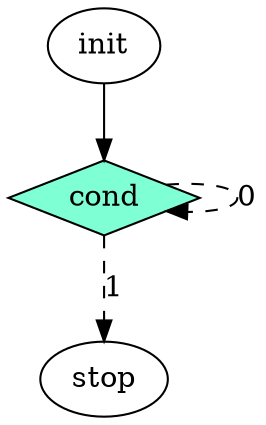 digraph Taskflow {
   cond[label="cond"  shape=diamond color=black fillcolor=aquamarine style=filled];
   init->cond;
   cond->cond[style=dashed label="0"];
   cond->stop[style=dashed label="1"];
}

